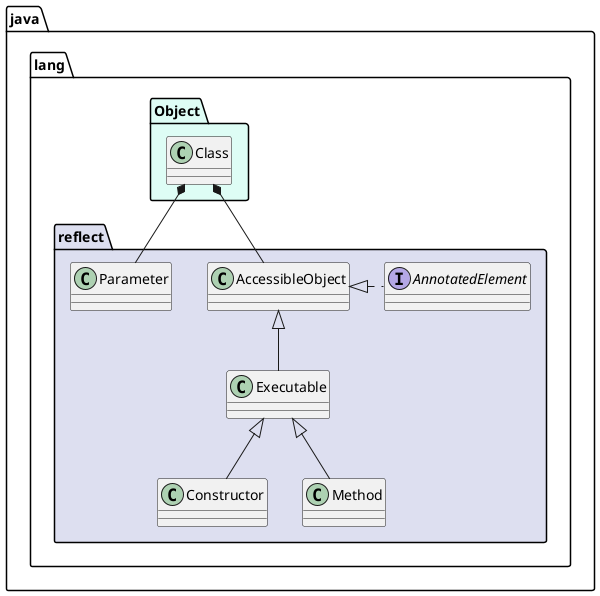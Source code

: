 @startuml
'https://plantuml.com/class-diagram
package java.lang.Object #DEFDF5{
    class Class{}
    package java.lang.reflect    #DDDFF0{
        class Constructor{
        }

        class Parameter{
        }

        class Method{
        }

        class Executable{
        }

        class AccessibleObject{
            }
        interface AnnotatedElement{
            }
        AccessibleObject <|. AnnotatedElement
        AccessibleObject <|-- Executable
        Executable <|-- Method
        Executable <|-- Constructor
    }
    Class *-- AccessibleObject
    Class *-- Parameter
}


@enduml